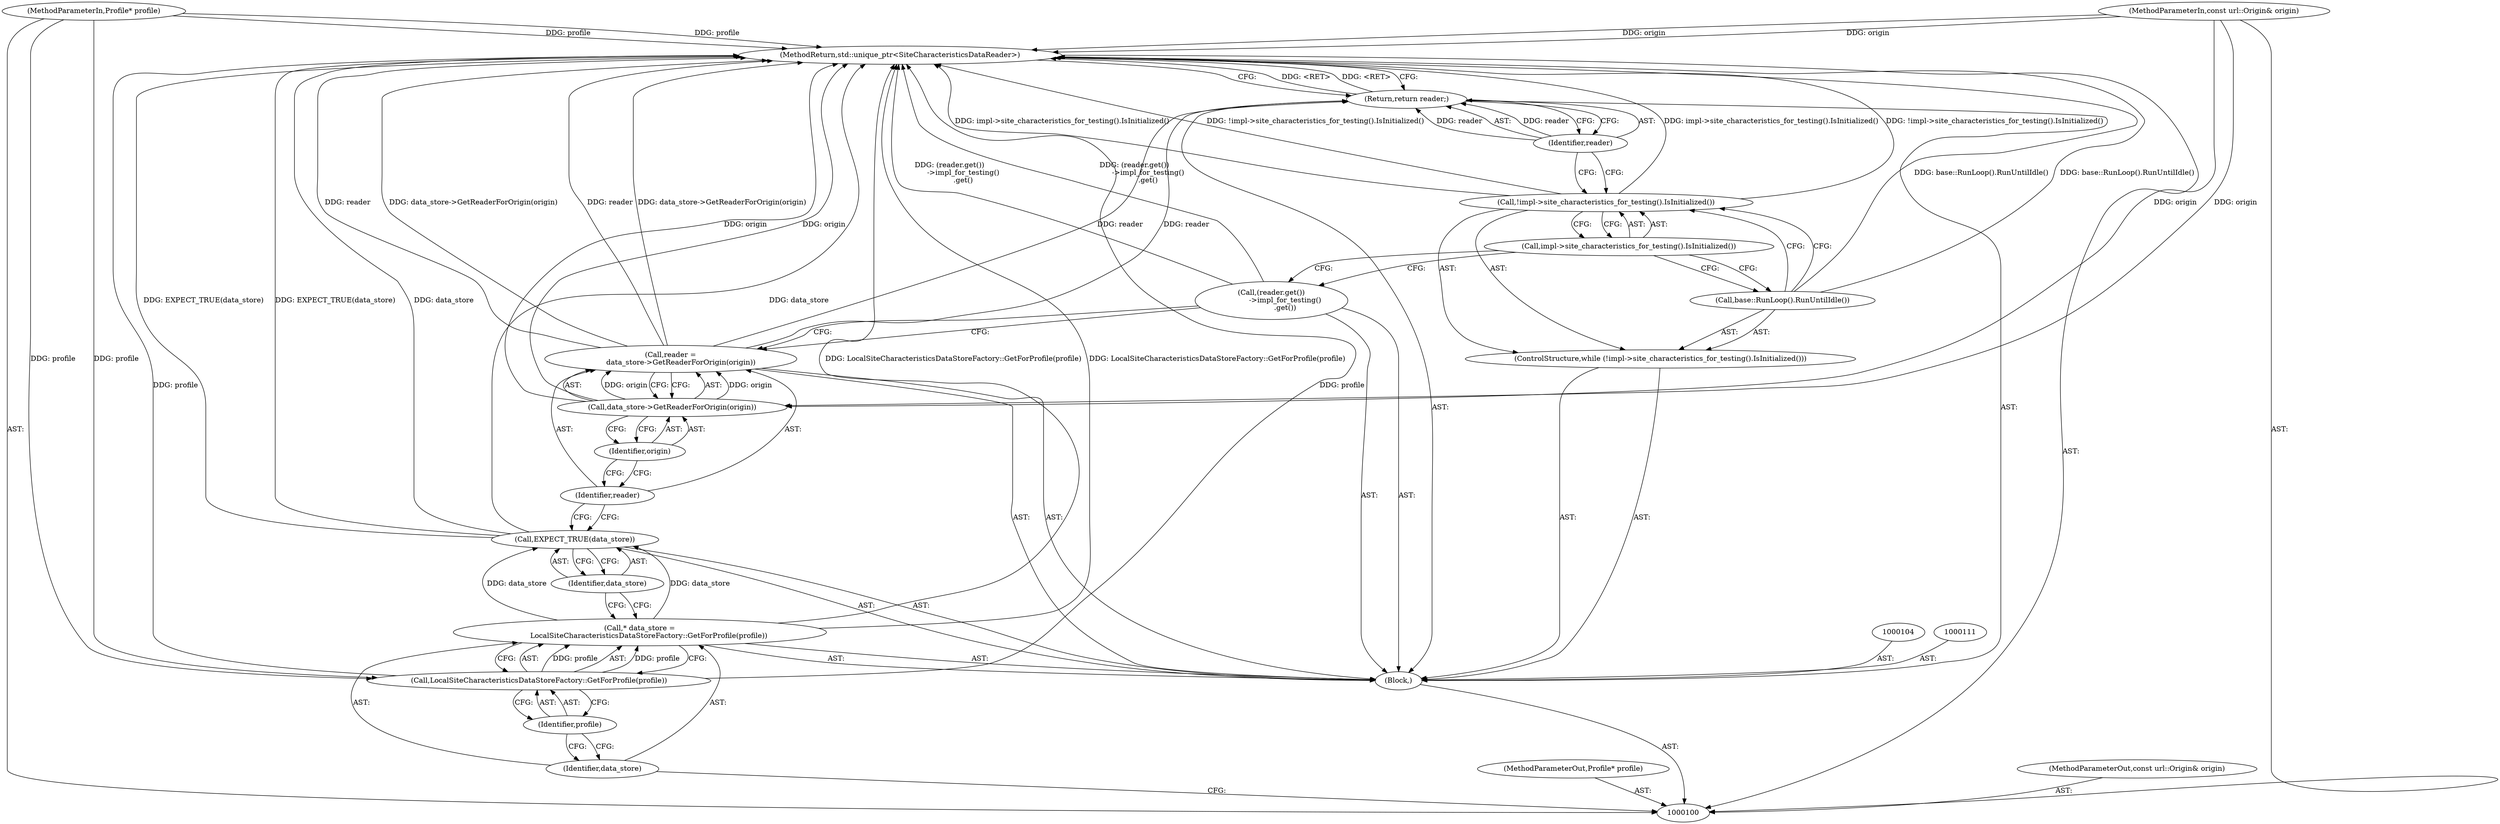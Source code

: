digraph "1_Chrome_7394cf6f43d7a86630d3eb1c728fd63c621b5530" {
"1000123" [label="(MethodReturn,std::unique_ptr<SiteCharacteristicsDataReader>)"];
"1000116" [label="(Call,(reader.get())\n            ->impl_for_testing()\n            .get())"];
"1000118" [label="(Call,!impl->site_characteristics_for_testing().IsInitialized())"];
"1000119" [label="(Call,impl->site_characteristics_for_testing().IsInitialized())"];
"1000117" [label="(ControlStructure,while (!impl->site_characteristics_for_testing().IsInitialized()))"];
"1000120" [label="(Call,base::RunLoop().RunUntilIdle())"];
"1000122" [label="(Identifier,reader)"];
"1000121" [label="(Return,return reader;)"];
"1000101" [label="(MethodParameterIn,Profile* profile)"];
"1000161" [label="(MethodParameterOut,Profile* profile)"];
"1000103" [label="(Block,)"];
"1000102" [label="(MethodParameterIn,const url::Origin& origin)"];
"1000162" [label="(MethodParameterOut,const url::Origin& origin)"];
"1000105" [label="(Call,* data_store =\n        LocalSiteCharacteristicsDataStoreFactory::GetForProfile(profile))"];
"1000106" [label="(Identifier,data_store)"];
"1000108" [label="(Identifier,profile)"];
"1000107" [label="(Call,LocalSiteCharacteristicsDataStoreFactory::GetForProfile(profile))"];
"1000110" [label="(Identifier,data_store)"];
"1000109" [label="(Call,EXPECT_TRUE(data_store))"];
"1000112" [label="(Call,reader =\n         data_store->GetReaderForOrigin(origin))"];
"1000113" [label="(Identifier,reader)"];
"1000115" [label="(Identifier,origin)"];
"1000114" [label="(Call,data_store->GetReaderForOrigin(origin))"];
"1000123" -> "1000100"  [label="AST: "];
"1000123" -> "1000121"  [label="CFG: "];
"1000121" -> "1000123"  [label="DDG: <RET>"];
"1000107" -> "1000123"  [label="DDG: profile"];
"1000105" -> "1000123"  [label="DDG: LocalSiteCharacteristicsDataStoreFactory::GetForProfile(profile)"];
"1000112" -> "1000123"  [label="DDG: data_store->GetReaderForOrigin(origin)"];
"1000112" -> "1000123"  [label="DDG: reader"];
"1000114" -> "1000123"  [label="DDG: origin"];
"1000118" -> "1000123"  [label="DDG: !impl->site_characteristics_for_testing().IsInitialized()"];
"1000118" -> "1000123"  [label="DDG: impl->site_characteristics_for_testing().IsInitialized()"];
"1000116" -> "1000123"  [label="DDG: (reader.get())\n            ->impl_for_testing()\n            .get()"];
"1000109" -> "1000123"  [label="DDG: EXPECT_TRUE(data_store)"];
"1000109" -> "1000123"  [label="DDG: data_store"];
"1000102" -> "1000123"  [label="DDG: origin"];
"1000101" -> "1000123"  [label="DDG: profile"];
"1000120" -> "1000123"  [label="DDG: base::RunLoop().RunUntilIdle()"];
"1000116" -> "1000103"  [label="AST: "];
"1000116" -> "1000112"  [label="CFG: "];
"1000119" -> "1000116"  [label="CFG: "];
"1000116" -> "1000123"  [label="DDG: (reader.get())\n            ->impl_for_testing()\n            .get()"];
"1000118" -> "1000117"  [label="AST: "];
"1000118" -> "1000119"  [label="CFG: "];
"1000119" -> "1000118"  [label="AST: "];
"1000120" -> "1000118"  [label="CFG: "];
"1000122" -> "1000118"  [label="CFG: "];
"1000118" -> "1000123"  [label="DDG: !impl->site_characteristics_for_testing().IsInitialized()"];
"1000118" -> "1000123"  [label="DDG: impl->site_characteristics_for_testing().IsInitialized()"];
"1000119" -> "1000118"  [label="AST: "];
"1000119" -> "1000120"  [label="CFG: "];
"1000119" -> "1000116"  [label="CFG: "];
"1000118" -> "1000119"  [label="CFG: "];
"1000117" -> "1000103"  [label="AST: "];
"1000118" -> "1000117"  [label="AST: "];
"1000120" -> "1000117"  [label="AST: "];
"1000120" -> "1000117"  [label="AST: "];
"1000120" -> "1000118"  [label="CFG: "];
"1000119" -> "1000120"  [label="CFG: "];
"1000120" -> "1000123"  [label="DDG: base::RunLoop().RunUntilIdle()"];
"1000122" -> "1000121"  [label="AST: "];
"1000122" -> "1000118"  [label="CFG: "];
"1000121" -> "1000122"  [label="CFG: "];
"1000122" -> "1000121"  [label="DDG: reader"];
"1000121" -> "1000103"  [label="AST: "];
"1000121" -> "1000122"  [label="CFG: "];
"1000122" -> "1000121"  [label="AST: "];
"1000123" -> "1000121"  [label="CFG: "];
"1000121" -> "1000123"  [label="DDG: <RET>"];
"1000122" -> "1000121"  [label="DDG: reader"];
"1000112" -> "1000121"  [label="DDG: reader"];
"1000101" -> "1000100"  [label="AST: "];
"1000101" -> "1000123"  [label="DDG: profile"];
"1000101" -> "1000107"  [label="DDG: profile"];
"1000161" -> "1000100"  [label="AST: "];
"1000103" -> "1000100"  [label="AST: "];
"1000104" -> "1000103"  [label="AST: "];
"1000105" -> "1000103"  [label="AST: "];
"1000109" -> "1000103"  [label="AST: "];
"1000111" -> "1000103"  [label="AST: "];
"1000112" -> "1000103"  [label="AST: "];
"1000116" -> "1000103"  [label="AST: "];
"1000117" -> "1000103"  [label="AST: "];
"1000121" -> "1000103"  [label="AST: "];
"1000102" -> "1000100"  [label="AST: "];
"1000102" -> "1000123"  [label="DDG: origin"];
"1000102" -> "1000114"  [label="DDG: origin"];
"1000162" -> "1000100"  [label="AST: "];
"1000105" -> "1000103"  [label="AST: "];
"1000105" -> "1000107"  [label="CFG: "];
"1000106" -> "1000105"  [label="AST: "];
"1000107" -> "1000105"  [label="AST: "];
"1000110" -> "1000105"  [label="CFG: "];
"1000105" -> "1000123"  [label="DDG: LocalSiteCharacteristicsDataStoreFactory::GetForProfile(profile)"];
"1000107" -> "1000105"  [label="DDG: profile"];
"1000105" -> "1000109"  [label="DDG: data_store"];
"1000106" -> "1000105"  [label="AST: "];
"1000106" -> "1000100"  [label="CFG: "];
"1000108" -> "1000106"  [label="CFG: "];
"1000108" -> "1000107"  [label="AST: "];
"1000108" -> "1000106"  [label="CFG: "];
"1000107" -> "1000108"  [label="CFG: "];
"1000107" -> "1000105"  [label="AST: "];
"1000107" -> "1000108"  [label="CFG: "];
"1000108" -> "1000107"  [label="AST: "];
"1000105" -> "1000107"  [label="CFG: "];
"1000107" -> "1000123"  [label="DDG: profile"];
"1000107" -> "1000105"  [label="DDG: profile"];
"1000101" -> "1000107"  [label="DDG: profile"];
"1000110" -> "1000109"  [label="AST: "];
"1000110" -> "1000105"  [label="CFG: "];
"1000109" -> "1000110"  [label="CFG: "];
"1000109" -> "1000103"  [label="AST: "];
"1000109" -> "1000110"  [label="CFG: "];
"1000110" -> "1000109"  [label="AST: "];
"1000113" -> "1000109"  [label="CFG: "];
"1000109" -> "1000123"  [label="DDG: EXPECT_TRUE(data_store)"];
"1000109" -> "1000123"  [label="DDG: data_store"];
"1000105" -> "1000109"  [label="DDG: data_store"];
"1000112" -> "1000103"  [label="AST: "];
"1000112" -> "1000114"  [label="CFG: "];
"1000113" -> "1000112"  [label="AST: "];
"1000114" -> "1000112"  [label="AST: "];
"1000116" -> "1000112"  [label="CFG: "];
"1000112" -> "1000123"  [label="DDG: data_store->GetReaderForOrigin(origin)"];
"1000112" -> "1000123"  [label="DDG: reader"];
"1000114" -> "1000112"  [label="DDG: origin"];
"1000112" -> "1000121"  [label="DDG: reader"];
"1000113" -> "1000112"  [label="AST: "];
"1000113" -> "1000109"  [label="CFG: "];
"1000115" -> "1000113"  [label="CFG: "];
"1000115" -> "1000114"  [label="AST: "];
"1000115" -> "1000113"  [label="CFG: "];
"1000114" -> "1000115"  [label="CFG: "];
"1000114" -> "1000112"  [label="AST: "];
"1000114" -> "1000115"  [label="CFG: "];
"1000115" -> "1000114"  [label="AST: "];
"1000112" -> "1000114"  [label="CFG: "];
"1000114" -> "1000123"  [label="DDG: origin"];
"1000114" -> "1000112"  [label="DDG: origin"];
"1000102" -> "1000114"  [label="DDG: origin"];
}
